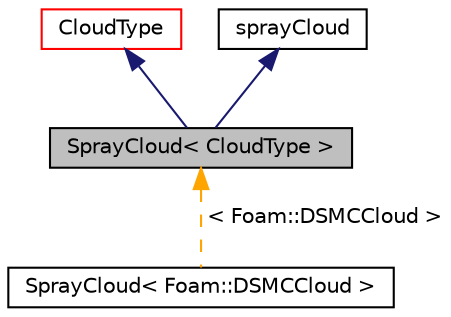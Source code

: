 digraph "SprayCloud&lt; CloudType &gt;"
{
  bgcolor="transparent";
  edge [fontname="Helvetica",fontsize="10",labelfontname="Helvetica",labelfontsize="10"];
  node [fontname="Helvetica",fontsize="10",shape=record];
  Node0 [label="SprayCloud\< CloudType \>",height=0.2,width=0.4,color="black", fillcolor="grey75", style="filled", fontcolor="black"];
  Node1 -> Node0 [dir="back",color="midnightblue",fontsize="10",style="solid",fontname="Helvetica"];
  Node1 [label="CloudType",height=0.2,width=0.4,color="red",URL="$a24813.html",tooltip="Templated base class for dsmc cloud. "];
  Node16 -> Node0 [dir="back",color="midnightblue",fontsize="10",style="solid",fontname="Helvetica"];
  Node16 [label="sprayCloud",height=0.2,width=0.4,color="black",URL="$a25649.html",tooltip="Virtual abstract base class for templated SprayCloud. "];
  Node0 -> Node17 [dir="back",color="orange",fontsize="10",style="dashed",label=" \< Foam::DSMCCloud \>" ,fontname="Helvetica"];
  Node17 [label="SprayCloud\< Foam::DSMCCloud \>",height=0.2,width=0.4,color="black",URL="$a25661.html"];
}
